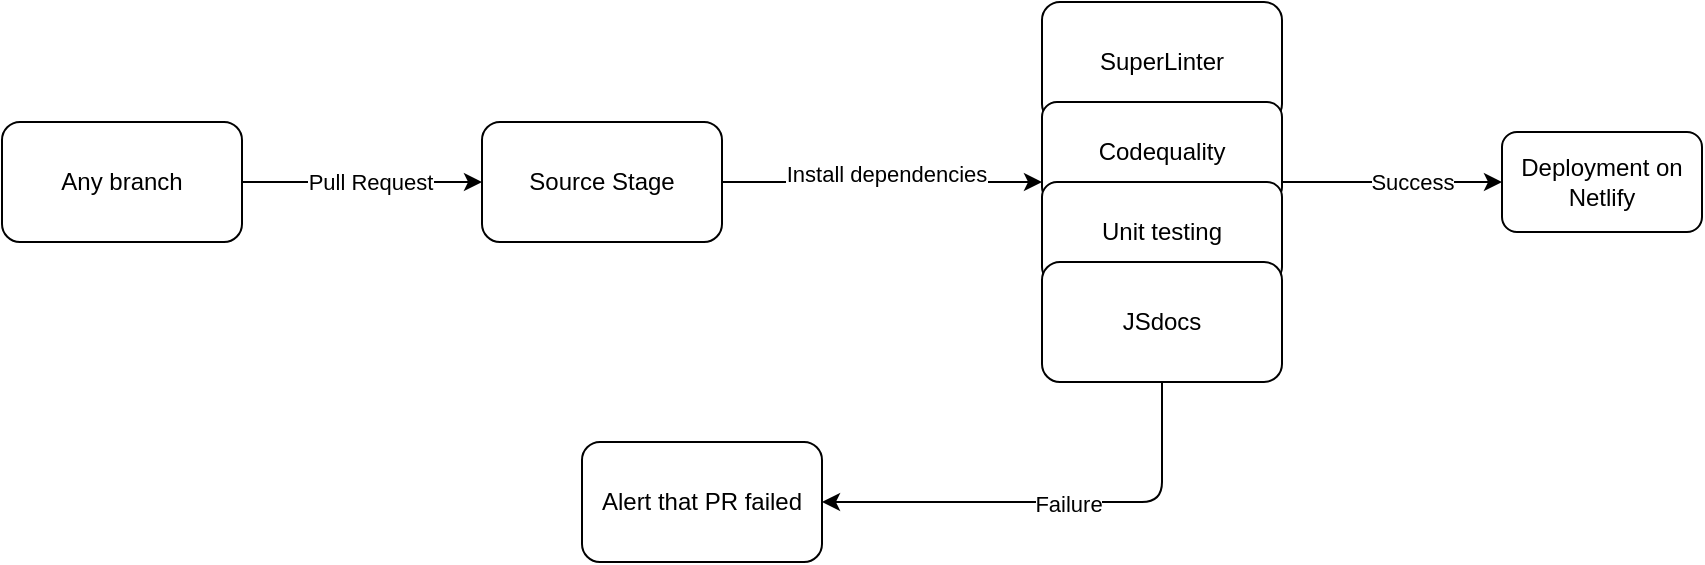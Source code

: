 <mxfile>
    <diagram id="UyUy-YSO3oI2wNCUcnE1" name="Page-1">
        <mxGraphModel dx="976" dy="514" grid="1" gridSize="10" guides="1" tooltips="1" connect="1" arrows="1" fold="1" page="1" pageScale="1" pageWidth="850" pageHeight="1100" math="0" shadow="0">
            <root>
                <mxCell id="0"/>
                <mxCell id="1" parent="0"/>
                <mxCell id="4" value="SuperLinter" style="rounded=1;whiteSpace=wrap;html=1;" parent="1" vertex="1">
                    <mxGeometry x="610" y="110" width="120" height="60" as="geometry"/>
                </mxCell>
                <mxCell id="32" style="edgeStyle=none;html=1;exitX=1;exitY=0.5;exitDx=0;exitDy=0;entryX=0;entryY=0;entryDx=0;entryDy=0;" edge="1" parent="1" source="6" target="13">
                    <mxGeometry relative="1" as="geometry"/>
                </mxCell>
                <mxCell id="33" value="Install dependencies" style="edgeLabel;html=1;align=center;verticalAlign=middle;resizable=0;points=[];" vertex="1" connectable="0" parent="32">
                    <mxGeometry x="-0.411" y="4" relative="1" as="geometry">
                        <mxPoint x="35" as="offset"/>
                    </mxGeometry>
                </mxCell>
                <mxCell id="6" value="Source Stage" style="rounded=1;whiteSpace=wrap;html=1;" parent="1" vertex="1">
                    <mxGeometry x="330" y="170" width="120" height="60" as="geometry"/>
                </mxCell>
                <mxCell id="24" style="edgeStyle=none;html=1;exitX=1;exitY=0;exitDx=0;exitDy=0;entryX=0;entryY=0.5;entryDx=0;entryDy=0;" edge="1" parent="1" source="13" target="19">
                    <mxGeometry relative="1" as="geometry"/>
                </mxCell>
                <mxCell id="25" value="Success&lt;br&gt;" style="edgeLabel;html=1;align=center;verticalAlign=middle;resizable=0;points=[];" vertex="1" connectable="0" parent="24">
                    <mxGeometry x="-0.228" relative="1" as="geometry">
                        <mxPoint x="22" as="offset"/>
                    </mxGeometry>
                </mxCell>
                <mxCell id="11" value="Codequality" style="rounded=1;whiteSpace=wrap;html=1;" parent="1" vertex="1">
                    <mxGeometry x="610" y="160" width="120" height="50" as="geometry"/>
                </mxCell>
                <mxCell id="13" value="Unit testing" style="rounded=1;whiteSpace=wrap;html=1;" parent="1" vertex="1">
                    <mxGeometry x="610" y="200" width="120" height="50" as="geometry"/>
                </mxCell>
                <mxCell id="20" style="edgeStyle=none;html=1;exitX=0.5;exitY=1;exitDx=0;exitDy=0;" parent="1" source="15" target="21" edge="1">
                    <mxGeometry relative="1" as="geometry">
                        <mxPoint x="160" y="360" as="targetPoint"/>
                        <Array as="points">
                            <mxPoint x="670" y="360"/>
                            <mxPoint x="600" y="360"/>
                            <mxPoint x="540" y="360"/>
                        </Array>
                    </mxGeometry>
                </mxCell>
                <mxCell id="26" value="Failure" style="edgeLabel;html=1;align=center;verticalAlign=middle;resizable=0;points=[];" vertex="1" connectable="0" parent="20">
                    <mxGeometry x="-0.064" y="1" relative="1" as="geometry">
                        <mxPoint as="offset"/>
                    </mxGeometry>
                </mxCell>
                <mxCell id="15" value="JSdocs" style="rounded=1;whiteSpace=wrap;html=1;" parent="1" vertex="1">
                    <mxGeometry x="610" y="240" width="120" height="60" as="geometry"/>
                </mxCell>
                <mxCell id="19" value="Deployment on Netlify" style="rounded=1;whiteSpace=wrap;html=1;" parent="1" vertex="1">
                    <mxGeometry x="840" y="175" width="100" height="50" as="geometry"/>
                </mxCell>
                <mxCell id="21" value="Alert that PR failed" style="rounded=1;whiteSpace=wrap;html=1;" parent="1" vertex="1">
                    <mxGeometry x="380" y="330" width="120" height="60" as="geometry"/>
                </mxCell>
                <mxCell id="30" style="edgeStyle=none;html=1;exitX=1;exitY=0.5;exitDx=0;exitDy=0;entryX=0;entryY=0.5;entryDx=0;entryDy=0;" edge="1" parent="1" source="29" target="6">
                    <mxGeometry relative="1" as="geometry"/>
                </mxCell>
                <mxCell id="31" value="Pull Request" style="edgeLabel;html=1;align=center;verticalAlign=middle;resizable=0;points=[];" vertex="1" connectable="0" parent="30">
                    <mxGeometry x="-0.207" y="2" relative="1" as="geometry">
                        <mxPoint x="16" y="2" as="offset"/>
                    </mxGeometry>
                </mxCell>
                <mxCell id="29" value="Any branch" style="rounded=1;whiteSpace=wrap;html=1;" vertex="1" parent="1">
                    <mxGeometry x="90" y="170" width="120" height="60" as="geometry"/>
                </mxCell>
            </root>
        </mxGraphModel>
    </diagram>
</mxfile>